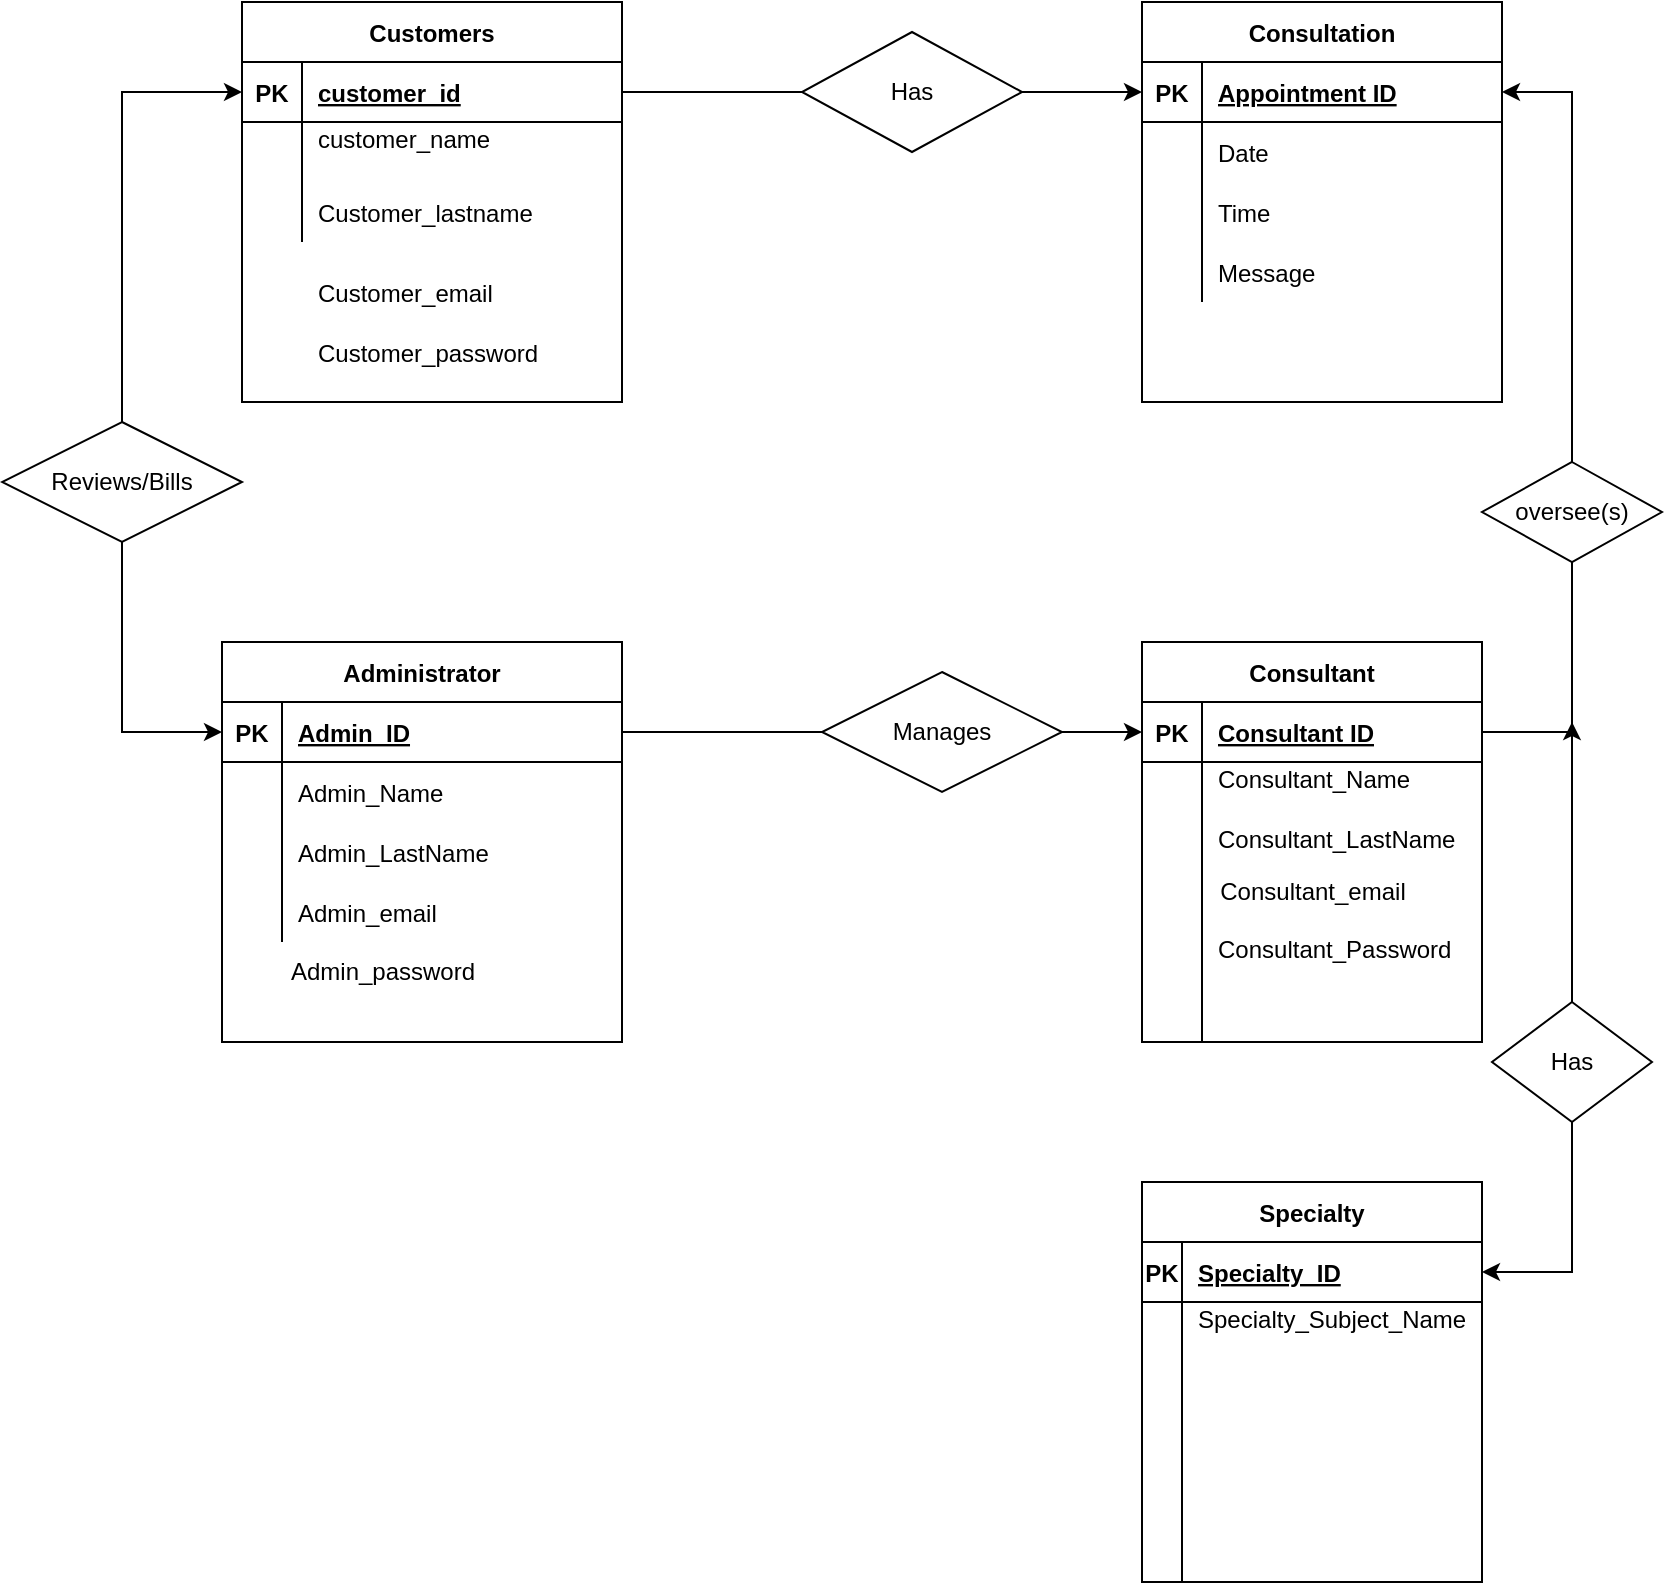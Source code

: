 <mxfile version="20.3.0" type="device"><diagram id="R2lEEEUBdFMjLlhIrx00" name="Page-1"><mxGraphModel dx="1573" dy="790" grid="1" gridSize="10" guides="1" tooltips="1" connect="1" arrows="1" fold="1" page="1" pageScale="1" pageWidth="850" pageHeight="1100" math="0" shadow="0" extFonts="Permanent Marker^https://fonts.googleapis.com/css?family=Permanent+Marker"><root><mxCell id="0"/><mxCell id="1" parent="0"/><mxCell id="9DPqi7sAsp3hdBcI96fN-16" value="Customers" style="shape=table;startSize=30;container=1;collapsible=1;childLayout=tableLayout;fixedRows=1;rowLines=0;fontStyle=1;align=center;resizeLast=1;" parent="1" vertex="1"><mxGeometry x="130" y="40" width="190" height="200" as="geometry"/></mxCell><mxCell id="9DPqi7sAsp3hdBcI96fN-17" value="" style="shape=tableRow;horizontal=0;startSize=0;swimlaneHead=0;swimlaneBody=0;fillColor=none;collapsible=0;dropTarget=0;points=[[0,0.5],[1,0.5]];portConstraint=eastwest;top=0;left=0;right=0;bottom=1;" parent="9DPqi7sAsp3hdBcI96fN-16" vertex="1"><mxGeometry y="30" width="190" height="30" as="geometry"/></mxCell><mxCell id="9DPqi7sAsp3hdBcI96fN-18" value="PK" style="shape=partialRectangle;connectable=0;fillColor=none;top=0;left=0;bottom=0;right=0;fontStyle=1;overflow=hidden;" parent="9DPqi7sAsp3hdBcI96fN-17" vertex="1"><mxGeometry width="30" height="30" as="geometry"><mxRectangle width="30" height="30" as="alternateBounds"/></mxGeometry></mxCell><mxCell id="9DPqi7sAsp3hdBcI96fN-19" value="customer_id" style="shape=partialRectangle;connectable=0;fillColor=none;top=0;left=0;bottom=0;right=0;align=left;spacingLeft=6;fontStyle=5;overflow=hidden;" parent="9DPqi7sAsp3hdBcI96fN-17" vertex="1"><mxGeometry x="30" width="160" height="30" as="geometry"><mxRectangle width="160" height="30" as="alternateBounds"/></mxGeometry></mxCell><mxCell id="9DPqi7sAsp3hdBcI96fN-20" value="" style="shape=tableRow;horizontal=0;startSize=0;swimlaneHead=0;swimlaneBody=0;fillColor=none;collapsible=0;dropTarget=0;points=[[0,0.5],[1,0.5]];portConstraint=eastwest;top=0;left=0;right=0;bottom=0;" parent="9DPqi7sAsp3hdBcI96fN-16" vertex="1"><mxGeometry y="60" width="190" height="30" as="geometry"/></mxCell><mxCell id="9DPqi7sAsp3hdBcI96fN-21" value="" style="shape=partialRectangle;connectable=0;fillColor=none;top=0;left=0;bottom=0;right=0;editable=1;overflow=hidden;" parent="9DPqi7sAsp3hdBcI96fN-20" vertex="1"><mxGeometry width="30" height="30" as="geometry"><mxRectangle width="30" height="30" as="alternateBounds"/></mxGeometry></mxCell><mxCell id="9DPqi7sAsp3hdBcI96fN-22" value="customer_name &#10;" style="shape=partialRectangle;connectable=0;fillColor=none;top=0;left=0;bottom=0;right=0;align=left;spacingLeft=6;overflow=hidden;" parent="9DPqi7sAsp3hdBcI96fN-20" vertex="1"><mxGeometry x="30" width="160" height="30" as="geometry"><mxRectangle width="160" height="30" as="alternateBounds"/></mxGeometry></mxCell><mxCell id="9DPqi7sAsp3hdBcI96fN-23" value="" style="shape=tableRow;horizontal=0;startSize=0;swimlaneHead=0;swimlaneBody=0;fillColor=none;collapsible=0;dropTarget=0;points=[[0,0.5],[1,0.5]];portConstraint=eastwest;top=0;left=0;right=0;bottom=0;" parent="9DPqi7sAsp3hdBcI96fN-16" vertex="1"><mxGeometry y="90" width="190" height="30" as="geometry"/></mxCell><mxCell id="9DPqi7sAsp3hdBcI96fN-24" value="" style="shape=partialRectangle;connectable=0;fillColor=none;top=0;left=0;bottom=0;right=0;editable=1;overflow=hidden;" parent="9DPqi7sAsp3hdBcI96fN-23" vertex="1"><mxGeometry width="30" height="30" as="geometry"><mxRectangle width="30" height="30" as="alternateBounds"/></mxGeometry></mxCell><mxCell id="9DPqi7sAsp3hdBcI96fN-25" value="Customer_lastname" style="shape=partialRectangle;connectable=0;fillColor=none;top=0;left=0;bottom=0;right=0;align=left;spacingLeft=6;overflow=hidden;" parent="9DPqi7sAsp3hdBcI96fN-23" vertex="1"><mxGeometry x="30" width="160" height="30" as="geometry"><mxRectangle width="160" height="30" as="alternateBounds"/></mxGeometry></mxCell><mxCell id="9DPqi7sAsp3hdBcI96fN-29" value="Consultation" style="shape=table;startSize=30;container=1;collapsible=1;childLayout=tableLayout;fixedRows=1;rowLines=0;fontStyle=1;align=center;resizeLast=1;" parent="1" vertex="1"><mxGeometry x="580" y="40" width="180" height="200" as="geometry"/></mxCell><mxCell id="9DPqi7sAsp3hdBcI96fN-30" value="" style="shape=tableRow;horizontal=0;startSize=0;swimlaneHead=0;swimlaneBody=0;fillColor=none;collapsible=0;dropTarget=0;points=[[0,0.5],[1,0.5]];portConstraint=eastwest;top=0;left=0;right=0;bottom=1;" parent="9DPqi7sAsp3hdBcI96fN-29" vertex="1"><mxGeometry y="30" width="180" height="30" as="geometry"/></mxCell><mxCell id="9DPqi7sAsp3hdBcI96fN-31" value="PK" style="shape=partialRectangle;connectable=0;fillColor=none;top=0;left=0;bottom=0;right=0;fontStyle=1;overflow=hidden;" parent="9DPqi7sAsp3hdBcI96fN-30" vertex="1"><mxGeometry width="30" height="30" as="geometry"><mxRectangle width="30" height="30" as="alternateBounds"/></mxGeometry></mxCell><mxCell id="9DPqi7sAsp3hdBcI96fN-32" value="Appointment ID" style="shape=partialRectangle;connectable=0;fillColor=none;top=0;left=0;bottom=0;right=0;align=left;spacingLeft=6;fontStyle=5;overflow=hidden;" parent="9DPqi7sAsp3hdBcI96fN-30" vertex="1"><mxGeometry x="30" width="150" height="30" as="geometry"><mxRectangle width="150" height="30" as="alternateBounds"/></mxGeometry></mxCell><mxCell id="9DPqi7sAsp3hdBcI96fN-33" value="" style="shape=tableRow;horizontal=0;startSize=0;swimlaneHead=0;swimlaneBody=0;fillColor=none;collapsible=0;dropTarget=0;points=[[0,0.5],[1,0.5]];portConstraint=eastwest;top=0;left=0;right=0;bottom=0;" parent="9DPqi7sAsp3hdBcI96fN-29" vertex="1"><mxGeometry y="60" width="180" height="30" as="geometry"/></mxCell><mxCell id="9DPqi7sAsp3hdBcI96fN-34" value="" style="shape=partialRectangle;connectable=0;fillColor=none;top=0;left=0;bottom=0;right=0;editable=1;overflow=hidden;" parent="9DPqi7sAsp3hdBcI96fN-33" vertex="1"><mxGeometry width="30" height="30" as="geometry"><mxRectangle width="30" height="30" as="alternateBounds"/></mxGeometry></mxCell><mxCell id="9DPqi7sAsp3hdBcI96fN-35" value="Date" style="shape=partialRectangle;connectable=0;fillColor=none;top=0;left=0;bottom=0;right=0;align=left;spacingLeft=6;overflow=hidden;" parent="9DPqi7sAsp3hdBcI96fN-33" vertex="1"><mxGeometry x="30" width="150" height="30" as="geometry"><mxRectangle width="150" height="30" as="alternateBounds"/></mxGeometry></mxCell><mxCell id="9DPqi7sAsp3hdBcI96fN-36" value="" style="shape=tableRow;horizontal=0;startSize=0;swimlaneHead=0;swimlaneBody=0;fillColor=none;collapsible=0;dropTarget=0;points=[[0,0.5],[1,0.5]];portConstraint=eastwest;top=0;left=0;right=0;bottom=0;" parent="9DPqi7sAsp3hdBcI96fN-29" vertex="1"><mxGeometry y="90" width="180" height="30" as="geometry"/></mxCell><mxCell id="9DPqi7sAsp3hdBcI96fN-37" value="" style="shape=partialRectangle;connectable=0;fillColor=none;top=0;left=0;bottom=0;right=0;editable=1;overflow=hidden;" parent="9DPqi7sAsp3hdBcI96fN-36" vertex="1"><mxGeometry width="30" height="30" as="geometry"><mxRectangle width="30" height="30" as="alternateBounds"/></mxGeometry></mxCell><mxCell id="9DPqi7sAsp3hdBcI96fN-38" value="Time" style="shape=partialRectangle;connectable=0;fillColor=none;top=0;left=0;bottom=0;right=0;align=left;spacingLeft=6;overflow=hidden;" parent="9DPqi7sAsp3hdBcI96fN-36" vertex="1"><mxGeometry x="30" width="150" height="30" as="geometry"><mxRectangle width="150" height="30" as="alternateBounds"/></mxGeometry></mxCell><mxCell id="9DPqi7sAsp3hdBcI96fN-39" value="" style="shape=tableRow;horizontal=0;startSize=0;swimlaneHead=0;swimlaneBody=0;fillColor=none;collapsible=0;dropTarget=0;points=[[0,0.5],[1,0.5]];portConstraint=eastwest;top=0;left=0;right=0;bottom=0;" parent="9DPqi7sAsp3hdBcI96fN-29" vertex="1"><mxGeometry y="120" width="180" height="30" as="geometry"/></mxCell><mxCell id="9DPqi7sAsp3hdBcI96fN-40" value="" style="shape=partialRectangle;connectable=0;fillColor=none;top=0;left=0;bottom=0;right=0;editable=1;overflow=hidden;" parent="9DPqi7sAsp3hdBcI96fN-39" vertex="1"><mxGeometry width="30" height="30" as="geometry"><mxRectangle width="30" height="30" as="alternateBounds"/></mxGeometry></mxCell><mxCell id="9DPqi7sAsp3hdBcI96fN-41" value="Message" style="shape=partialRectangle;connectable=0;fillColor=none;top=0;left=0;bottom=0;right=0;align=left;spacingLeft=6;overflow=hidden;" parent="9DPqi7sAsp3hdBcI96fN-39" vertex="1"><mxGeometry x="30" width="150" height="30" as="geometry"><mxRectangle width="150" height="30" as="alternateBounds"/></mxGeometry></mxCell><mxCell id="9DPqi7sAsp3hdBcI96fN-42" value="Consultant" style="shape=table;startSize=30;container=1;collapsible=1;childLayout=tableLayout;fixedRows=1;rowLines=0;fontStyle=1;align=center;resizeLast=1;" parent="1" vertex="1"><mxGeometry x="580" y="360" width="170" height="200" as="geometry"/></mxCell><mxCell id="9DPqi7sAsp3hdBcI96fN-43" value="" style="shape=tableRow;horizontal=0;startSize=0;swimlaneHead=0;swimlaneBody=0;fillColor=none;collapsible=0;dropTarget=0;points=[[0,0.5],[1,0.5]];portConstraint=eastwest;top=0;left=0;right=0;bottom=1;" parent="9DPqi7sAsp3hdBcI96fN-42" vertex="1"><mxGeometry y="30" width="170" height="30" as="geometry"/></mxCell><mxCell id="9DPqi7sAsp3hdBcI96fN-44" value="PK" style="shape=partialRectangle;connectable=0;fillColor=none;top=0;left=0;bottom=0;right=0;fontStyle=1;overflow=hidden;" parent="9DPqi7sAsp3hdBcI96fN-43" vertex="1"><mxGeometry width="30" height="30" as="geometry"><mxRectangle width="30" height="30" as="alternateBounds"/></mxGeometry></mxCell><mxCell id="9DPqi7sAsp3hdBcI96fN-45" value="Consultant ID" style="shape=partialRectangle;connectable=0;fillColor=none;top=0;left=0;bottom=0;right=0;align=left;spacingLeft=6;fontStyle=5;overflow=hidden;" parent="9DPqi7sAsp3hdBcI96fN-43" vertex="1"><mxGeometry x="30" width="140" height="30" as="geometry"><mxRectangle width="140" height="30" as="alternateBounds"/></mxGeometry></mxCell><mxCell id="9DPqi7sAsp3hdBcI96fN-46" value="" style="shape=tableRow;horizontal=0;startSize=0;swimlaneHead=0;swimlaneBody=0;fillColor=none;collapsible=0;dropTarget=0;points=[[0,0.5],[1,0.5]];portConstraint=eastwest;top=0;left=0;right=0;bottom=0;" parent="9DPqi7sAsp3hdBcI96fN-42" vertex="1"><mxGeometry y="60" width="170" height="30" as="geometry"/></mxCell><mxCell id="9DPqi7sAsp3hdBcI96fN-47" value="" style="shape=partialRectangle;connectable=0;fillColor=none;top=0;left=0;bottom=0;right=0;editable=1;overflow=hidden;" parent="9DPqi7sAsp3hdBcI96fN-46" vertex="1"><mxGeometry width="30" height="30" as="geometry"><mxRectangle width="30" height="30" as="alternateBounds"/></mxGeometry></mxCell><mxCell id="9DPqi7sAsp3hdBcI96fN-48" value="Consultant_Name&#10;" style="shape=partialRectangle;connectable=0;fillColor=none;top=0;left=0;bottom=0;right=0;align=left;spacingLeft=6;overflow=hidden;" parent="9DPqi7sAsp3hdBcI96fN-46" vertex="1"><mxGeometry x="30" width="140" height="30" as="geometry"><mxRectangle width="140" height="30" as="alternateBounds"/></mxGeometry></mxCell><mxCell id="9DPqi7sAsp3hdBcI96fN-49" value="" style="shape=tableRow;horizontal=0;startSize=0;swimlaneHead=0;swimlaneBody=0;fillColor=none;collapsible=0;dropTarget=0;points=[[0,0.5],[1,0.5]];portConstraint=eastwest;top=0;left=0;right=0;bottom=0;" parent="9DPqi7sAsp3hdBcI96fN-42" vertex="1"><mxGeometry y="90" width="170" height="30" as="geometry"/></mxCell><mxCell id="9DPqi7sAsp3hdBcI96fN-50" value="" style="shape=partialRectangle;connectable=0;fillColor=none;top=0;left=0;bottom=0;right=0;editable=1;overflow=hidden;" parent="9DPqi7sAsp3hdBcI96fN-49" vertex="1"><mxGeometry width="30" height="30" as="geometry"><mxRectangle width="30" height="30" as="alternateBounds"/></mxGeometry></mxCell><mxCell id="9DPqi7sAsp3hdBcI96fN-51" value="Consultant_LastName&#10;&#10;" style="shape=partialRectangle;connectable=0;fillColor=none;top=0;left=0;bottom=0;right=0;align=left;spacingLeft=6;overflow=hidden;" parent="9DPqi7sAsp3hdBcI96fN-49" vertex="1"><mxGeometry x="30" width="140" height="30" as="geometry"><mxRectangle width="140" height="30" as="alternateBounds"/></mxGeometry></mxCell><mxCell id="9DPqi7sAsp3hdBcI96fN-52" value="" style="shape=tableRow;horizontal=0;startSize=0;swimlaneHead=0;swimlaneBody=0;fillColor=none;collapsible=0;dropTarget=0;points=[[0,0.5],[1,0.5]];portConstraint=eastwest;top=0;left=0;right=0;bottom=0;" parent="9DPqi7sAsp3hdBcI96fN-42" vertex="1"><mxGeometry y="120" width="170" height="80" as="geometry"/></mxCell><mxCell id="9DPqi7sAsp3hdBcI96fN-53" value="" style="shape=partialRectangle;connectable=0;fillColor=none;top=0;left=0;bottom=0;right=0;editable=1;overflow=hidden;" parent="9DPqi7sAsp3hdBcI96fN-52" vertex="1"><mxGeometry width="30" height="80" as="geometry"><mxRectangle width="30" height="80" as="alternateBounds"/></mxGeometry></mxCell><mxCell id="9DPqi7sAsp3hdBcI96fN-54" value="Consultant_Password&#10;" style="shape=partialRectangle;connectable=0;fillColor=none;top=0;left=0;bottom=0;right=0;align=left;spacingLeft=6;overflow=hidden;" parent="9DPqi7sAsp3hdBcI96fN-52" vertex="1"><mxGeometry x="30" width="140" height="80" as="geometry"><mxRectangle width="140" height="80" as="alternateBounds"/></mxGeometry></mxCell><mxCell id="9DPqi7sAsp3hdBcI96fN-55" value="Customer_password" style="shape=partialRectangle;connectable=0;fillColor=none;top=0;left=0;bottom=0;right=0;align=left;spacingLeft=6;overflow=hidden;" parent="1" vertex="1"><mxGeometry x="160" y="200" width="250" height="30" as="geometry"><mxRectangle width="220" height="30" as="alternateBounds"/></mxGeometry></mxCell><mxCell id="9DPqi7sAsp3hdBcI96fN-56" value="Administrator" style="shape=table;startSize=30;container=1;collapsible=1;childLayout=tableLayout;fixedRows=1;rowLines=0;fontStyle=1;align=center;resizeLast=1;" parent="1" vertex="1"><mxGeometry x="120" y="360" width="200" height="200" as="geometry"/></mxCell><mxCell id="9DPqi7sAsp3hdBcI96fN-57" value="" style="shape=tableRow;horizontal=0;startSize=0;swimlaneHead=0;swimlaneBody=0;fillColor=none;collapsible=0;dropTarget=0;points=[[0,0.5],[1,0.5]];portConstraint=eastwest;top=0;left=0;right=0;bottom=1;" parent="9DPqi7sAsp3hdBcI96fN-56" vertex="1"><mxGeometry y="30" width="200" height="30" as="geometry"/></mxCell><mxCell id="9DPqi7sAsp3hdBcI96fN-58" value="PK" style="shape=partialRectangle;connectable=0;fillColor=none;top=0;left=0;bottom=0;right=0;fontStyle=1;overflow=hidden;" parent="9DPqi7sAsp3hdBcI96fN-57" vertex="1"><mxGeometry width="30" height="30" as="geometry"><mxRectangle width="30" height="30" as="alternateBounds"/></mxGeometry></mxCell><mxCell id="9DPqi7sAsp3hdBcI96fN-59" value="Admin_ID" style="shape=partialRectangle;connectable=0;fillColor=none;top=0;left=0;bottom=0;right=0;align=left;spacingLeft=6;fontStyle=5;overflow=hidden;" parent="9DPqi7sAsp3hdBcI96fN-57" vertex="1"><mxGeometry x="30" width="170" height="30" as="geometry"><mxRectangle width="170" height="30" as="alternateBounds"/></mxGeometry></mxCell><mxCell id="9DPqi7sAsp3hdBcI96fN-60" value="" style="shape=tableRow;horizontal=0;startSize=0;swimlaneHead=0;swimlaneBody=0;fillColor=none;collapsible=0;dropTarget=0;points=[[0,0.5],[1,0.5]];portConstraint=eastwest;top=0;left=0;right=0;bottom=0;" parent="9DPqi7sAsp3hdBcI96fN-56" vertex="1"><mxGeometry y="60" width="200" height="30" as="geometry"/></mxCell><mxCell id="9DPqi7sAsp3hdBcI96fN-61" value="" style="shape=partialRectangle;connectable=0;fillColor=none;top=0;left=0;bottom=0;right=0;editable=1;overflow=hidden;" parent="9DPqi7sAsp3hdBcI96fN-60" vertex="1"><mxGeometry width="30" height="30" as="geometry"><mxRectangle width="30" height="30" as="alternateBounds"/></mxGeometry></mxCell><mxCell id="9DPqi7sAsp3hdBcI96fN-62" value="Admin_Name" style="shape=partialRectangle;connectable=0;fillColor=none;top=0;left=0;bottom=0;right=0;align=left;spacingLeft=6;overflow=hidden;" parent="9DPqi7sAsp3hdBcI96fN-60" vertex="1"><mxGeometry x="30" width="170" height="30" as="geometry"><mxRectangle width="170" height="30" as="alternateBounds"/></mxGeometry></mxCell><mxCell id="9DPqi7sAsp3hdBcI96fN-63" value="" style="shape=tableRow;horizontal=0;startSize=0;swimlaneHead=0;swimlaneBody=0;fillColor=none;collapsible=0;dropTarget=0;points=[[0,0.5],[1,0.5]];portConstraint=eastwest;top=0;left=0;right=0;bottom=0;" parent="9DPqi7sAsp3hdBcI96fN-56" vertex="1"><mxGeometry y="90" width="200" height="30" as="geometry"/></mxCell><mxCell id="9DPqi7sAsp3hdBcI96fN-64" value="" style="shape=partialRectangle;connectable=0;fillColor=none;top=0;left=0;bottom=0;right=0;editable=1;overflow=hidden;" parent="9DPqi7sAsp3hdBcI96fN-63" vertex="1"><mxGeometry width="30" height="30" as="geometry"><mxRectangle width="30" height="30" as="alternateBounds"/></mxGeometry></mxCell><mxCell id="9DPqi7sAsp3hdBcI96fN-65" value="Admin_LastName" style="shape=partialRectangle;connectable=0;fillColor=none;top=0;left=0;bottom=0;right=0;align=left;spacingLeft=6;overflow=hidden;" parent="9DPqi7sAsp3hdBcI96fN-63" vertex="1"><mxGeometry x="30" width="170" height="30" as="geometry"><mxRectangle width="170" height="30" as="alternateBounds"/></mxGeometry></mxCell><mxCell id="9DPqi7sAsp3hdBcI96fN-66" value="" style="shape=tableRow;horizontal=0;startSize=0;swimlaneHead=0;swimlaneBody=0;fillColor=none;collapsible=0;dropTarget=0;points=[[0,0.5],[1,0.5]];portConstraint=eastwest;top=0;left=0;right=0;bottom=0;" parent="9DPqi7sAsp3hdBcI96fN-56" vertex="1"><mxGeometry y="120" width="200" height="30" as="geometry"/></mxCell><mxCell id="9DPqi7sAsp3hdBcI96fN-67" value="" style="shape=partialRectangle;connectable=0;fillColor=none;top=0;left=0;bottom=0;right=0;editable=1;overflow=hidden;" parent="9DPqi7sAsp3hdBcI96fN-66" vertex="1"><mxGeometry width="30" height="30" as="geometry"><mxRectangle width="30" height="30" as="alternateBounds"/></mxGeometry></mxCell><mxCell id="9DPqi7sAsp3hdBcI96fN-68" value="Admin_email" style="shape=partialRectangle;connectable=0;fillColor=none;top=0;left=0;bottom=0;right=0;align=left;spacingLeft=6;overflow=hidden;" parent="9DPqi7sAsp3hdBcI96fN-66" vertex="1"><mxGeometry x="30" width="170" height="30" as="geometry"><mxRectangle width="170" height="30" as="alternateBounds"/></mxGeometry></mxCell><mxCell id="9DPqi7sAsp3hdBcI96fN-71" style="edgeStyle=orthogonalEdgeStyle;rounded=0;orthogonalLoop=1;jettySize=auto;html=1;entryX=0;entryY=0.5;entryDx=0;entryDy=0;" parent="1" source="9DPqi7sAsp3hdBcI96fN-69" target="9DPqi7sAsp3hdBcI96fN-30" edge="1"><mxGeometry relative="1" as="geometry"/></mxCell><mxCell id="9DPqi7sAsp3hdBcI96fN-72" style="edgeStyle=orthogonalEdgeStyle;rounded=0;orthogonalLoop=1;jettySize=auto;html=1;exitX=0;exitY=0.5;exitDx=0;exitDy=0;entryX=1;entryY=0.5;entryDx=0;entryDy=0;endArrow=none;endFill=0;" parent="1" source="9DPqi7sAsp3hdBcI96fN-69" target="9DPqi7sAsp3hdBcI96fN-17" edge="1"><mxGeometry relative="1" as="geometry"/></mxCell><mxCell id="9DPqi7sAsp3hdBcI96fN-69" value="Has" style="shape=rhombus;perimeter=rhombusPerimeter;whiteSpace=wrap;html=1;align=center;" parent="1" vertex="1"><mxGeometry x="410" y="55" width="110" height="60" as="geometry"/></mxCell><mxCell id="9DPqi7sAsp3hdBcI96fN-74" style="edgeStyle=orthogonalEdgeStyle;rounded=0;orthogonalLoop=1;jettySize=auto;html=1;entryX=0;entryY=0.5;entryDx=0;entryDy=0;endArrow=classic;endFill=1;" parent="1" source="9DPqi7sAsp3hdBcI96fN-73" target="9DPqi7sAsp3hdBcI96fN-17" edge="1"><mxGeometry relative="1" as="geometry"/></mxCell><mxCell id="9DPqi7sAsp3hdBcI96fN-75" style="edgeStyle=orthogonalEdgeStyle;rounded=0;orthogonalLoop=1;jettySize=auto;html=1;entryX=0;entryY=0.5;entryDx=0;entryDy=0;endArrow=classic;endFill=1;" parent="1" source="9DPqi7sAsp3hdBcI96fN-73" target="9DPqi7sAsp3hdBcI96fN-57" edge="1"><mxGeometry relative="1" as="geometry"/></mxCell><mxCell id="9DPqi7sAsp3hdBcI96fN-73" value="Reviews/Bills" style="shape=rhombus;perimeter=rhombusPerimeter;whiteSpace=wrap;html=1;align=center;" parent="1" vertex="1"><mxGeometry x="10" y="250" width="120" height="60" as="geometry"/></mxCell><mxCell id="9DPqi7sAsp3hdBcI96fN-77" style="edgeStyle=orthogonalEdgeStyle;rounded=0;orthogonalLoop=1;jettySize=auto;html=1;entryX=0;entryY=0.5;entryDx=0;entryDy=0;endArrow=classic;endFill=1;" parent="1" source="9DPqi7sAsp3hdBcI96fN-76" target="9DPqi7sAsp3hdBcI96fN-43" edge="1"><mxGeometry relative="1" as="geometry"/></mxCell><mxCell id="9DPqi7sAsp3hdBcI96fN-78" style="edgeStyle=orthogonalEdgeStyle;rounded=0;orthogonalLoop=1;jettySize=auto;html=1;entryX=1;entryY=0.5;entryDx=0;entryDy=0;endArrow=none;endFill=0;" parent="1" source="9DPqi7sAsp3hdBcI96fN-76" target="9DPqi7sAsp3hdBcI96fN-57" edge="1"><mxGeometry relative="1" as="geometry"/></mxCell><mxCell id="9DPqi7sAsp3hdBcI96fN-76" value="Manages" style="shape=rhombus;perimeter=rhombusPerimeter;whiteSpace=wrap;html=1;align=center;" parent="1" vertex="1"><mxGeometry x="420" y="375" width="120" height="60" as="geometry"/></mxCell><mxCell id="9DPqi7sAsp3hdBcI96fN-79" value="Customer_email" style="shape=partialRectangle;connectable=0;fillColor=none;top=0;left=0;bottom=0;right=0;align=left;spacingLeft=6;overflow=hidden;" parent="1" vertex="1"><mxGeometry x="160" y="170" width="280" height="30" as="geometry"><mxRectangle width="280" height="30" as="alternateBounds"/></mxGeometry></mxCell><mxCell id="9DPqi7sAsp3hdBcI96fN-80" value="Admin_password" style="text;html=1;align=center;verticalAlign=middle;resizable=0;points=[];autosize=1;strokeColor=none;fillColor=none;" parent="1" vertex="1"><mxGeometry x="140" y="510" width="120" height="30" as="geometry"/></mxCell><mxCell id="9DPqi7sAsp3hdBcI96fN-81" value="Consultant_email" style="text;html=1;align=center;verticalAlign=middle;resizable=0;points=[];autosize=1;strokeColor=none;fillColor=none;" parent="1" vertex="1"><mxGeometry x="605" y="470" width="120" height="30" as="geometry"/></mxCell><mxCell id="9DPqi7sAsp3hdBcI96fN-84" style="edgeStyle=orthogonalEdgeStyle;rounded=0;orthogonalLoop=1;jettySize=auto;html=1;entryX=1;entryY=0.5;entryDx=0;entryDy=0;endArrow=classic;endFill=1;startArrow=none;startFill=0;" parent="1" source="9DPqi7sAsp3hdBcI96fN-83" target="9DPqi7sAsp3hdBcI96fN-30" edge="1"><mxGeometry relative="1" as="geometry"/></mxCell><mxCell id="9DPqi7sAsp3hdBcI96fN-85" style="edgeStyle=orthogonalEdgeStyle;rounded=0;orthogonalLoop=1;jettySize=auto;html=1;startArrow=none;startFill=0;endArrow=none;endFill=0;" parent="1" source="9DPqi7sAsp3hdBcI96fN-83" target="9DPqi7sAsp3hdBcI96fN-43" edge="1"><mxGeometry relative="1" as="geometry"/></mxCell><mxCell id="9DPqi7sAsp3hdBcI96fN-83" value="oversee(s)" style="shape=rhombus;perimeter=rhombusPerimeter;whiteSpace=wrap;html=1;align=center;" parent="1" vertex="1"><mxGeometry x="750" y="270" width="90" height="50" as="geometry"/></mxCell><mxCell id="Kec9HmZVKMRWQeM2NmtK-2" value="Specialty" style="shape=table;startSize=30;container=1;collapsible=1;childLayout=tableLayout;fixedRows=1;rowLines=0;fontStyle=1;align=center;resizeLast=1;" vertex="1" parent="1"><mxGeometry x="580" y="630" width="170" height="200" as="geometry"/></mxCell><mxCell id="Kec9HmZVKMRWQeM2NmtK-3" value="" style="shape=tableRow;horizontal=0;startSize=0;swimlaneHead=0;swimlaneBody=0;fillColor=none;collapsible=0;dropTarget=0;points=[[0,0.5],[1,0.5]];portConstraint=eastwest;top=0;left=0;right=0;bottom=1;" vertex="1" parent="Kec9HmZVKMRWQeM2NmtK-2"><mxGeometry y="30" width="170" height="30" as="geometry"/></mxCell><mxCell id="Kec9HmZVKMRWQeM2NmtK-4" value="PK" style="shape=partialRectangle;connectable=0;fillColor=none;top=0;left=0;bottom=0;right=0;fontStyle=1;overflow=hidden;" vertex="1" parent="Kec9HmZVKMRWQeM2NmtK-3"><mxGeometry width="20" height="30" as="geometry"><mxRectangle width="20" height="30" as="alternateBounds"/></mxGeometry></mxCell><mxCell id="Kec9HmZVKMRWQeM2NmtK-5" value="Specialty_ID" style="shape=partialRectangle;connectable=0;fillColor=none;top=0;left=0;bottom=0;right=0;align=left;spacingLeft=6;fontStyle=5;overflow=hidden;" vertex="1" parent="Kec9HmZVKMRWQeM2NmtK-3"><mxGeometry x="20" width="150" height="30" as="geometry"><mxRectangle width="150" height="30" as="alternateBounds"/></mxGeometry></mxCell><mxCell id="Kec9HmZVKMRWQeM2NmtK-6" value="" style="shape=tableRow;horizontal=0;startSize=0;swimlaneHead=0;swimlaneBody=0;fillColor=none;collapsible=0;dropTarget=0;points=[[0,0.5],[1,0.5]];portConstraint=eastwest;top=0;left=0;right=0;bottom=0;" vertex="1" parent="Kec9HmZVKMRWQeM2NmtK-2"><mxGeometry y="60" width="170" height="30" as="geometry"/></mxCell><mxCell id="Kec9HmZVKMRWQeM2NmtK-7" value="" style="shape=partialRectangle;connectable=0;fillColor=none;top=0;left=0;bottom=0;right=0;editable=1;overflow=hidden;" vertex="1" parent="Kec9HmZVKMRWQeM2NmtK-6"><mxGeometry width="20" height="30" as="geometry"><mxRectangle width="20" height="30" as="alternateBounds"/></mxGeometry></mxCell><mxCell id="Kec9HmZVKMRWQeM2NmtK-8" value="Specialty_Subject_Name&#10;" style="shape=partialRectangle;connectable=0;fillColor=none;top=0;left=0;bottom=0;right=0;align=left;spacingLeft=6;overflow=hidden;" vertex="1" parent="Kec9HmZVKMRWQeM2NmtK-6"><mxGeometry x="20" width="150" height="30" as="geometry"><mxRectangle width="150" height="30" as="alternateBounds"/></mxGeometry></mxCell><mxCell id="Kec9HmZVKMRWQeM2NmtK-9" value="" style="shape=tableRow;horizontal=0;startSize=0;swimlaneHead=0;swimlaneBody=0;fillColor=none;collapsible=0;dropTarget=0;points=[[0,0.5],[1,0.5]];portConstraint=eastwest;top=0;left=0;right=0;bottom=0;" vertex="1" parent="Kec9HmZVKMRWQeM2NmtK-2"><mxGeometry y="90" width="170" height="30" as="geometry"/></mxCell><mxCell id="Kec9HmZVKMRWQeM2NmtK-10" value="" style="shape=partialRectangle;connectable=0;fillColor=none;top=0;left=0;bottom=0;right=0;editable=1;overflow=hidden;" vertex="1" parent="Kec9HmZVKMRWQeM2NmtK-9"><mxGeometry width="20" height="30" as="geometry"><mxRectangle width="20" height="30" as="alternateBounds"/></mxGeometry></mxCell><mxCell id="Kec9HmZVKMRWQeM2NmtK-11" value="" style="shape=partialRectangle;connectable=0;fillColor=none;top=0;left=0;bottom=0;right=0;align=left;spacingLeft=6;overflow=hidden;" vertex="1" parent="Kec9HmZVKMRWQeM2NmtK-9"><mxGeometry x="20" width="150" height="30" as="geometry"><mxRectangle width="150" height="30" as="alternateBounds"/></mxGeometry></mxCell><mxCell id="Kec9HmZVKMRWQeM2NmtK-12" value="" style="shape=tableRow;horizontal=0;startSize=0;swimlaneHead=0;swimlaneBody=0;fillColor=none;collapsible=0;dropTarget=0;points=[[0,0.5],[1,0.5]];portConstraint=eastwest;top=0;left=0;right=0;bottom=0;" vertex="1" parent="Kec9HmZVKMRWQeM2NmtK-2"><mxGeometry y="120" width="170" height="80" as="geometry"/></mxCell><mxCell id="Kec9HmZVKMRWQeM2NmtK-13" value="" style="shape=partialRectangle;connectable=0;fillColor=none;top=0;left=0;bottom=0;right=0;editable=1;overflow=hidden;" vertex="1" parent="Kec9HmZVKMRWQeM2NmtK-12"><mxGeometry width="20" height="80" as="geometry"><mxRectangle width="20" height="80" as="alternateBounds"/></mxGeometry></mxCell><mxCell id="Kec9HmZVKMRWQeM2NmtK-14" value="" style="shape=partialRectangle;connectable=0;fillColor=none;top=0;left=0;bottom=0;right=0;align=left;spacingLeft=6;overflow=hidden;" vertex="1" parent="Kec9HmZVKMRWQeM2NmtK-12"><mxGeometry x="20" width="150" height="80" as="geometry"><mxRectangle width="150" height="80" as="alternateBounds"/></mxGeometry></mxCell><mxCell id="Kec9HmZVKMRWQeM2NmtK-16" style="edgeStyle=orthogonalEdgeStyle;rounded=0;orthogonalLoop=1;jettySize=auto;html=1;" edge="1" parent="1" source="Kec9HmZVKMRWQeM2NmtK-15" target="Kec9HmZVKMRWQeM2NmtK-3"><mxGeometry relative="1" as="geometry"><mxPoint x="800" y="690" as="targetPoint"/></mxGeometry></mxCell><mxCell id="Kec9HmZVKMRWQeM2NmtK-17" style="edgeStyle=orthogonalEdgeStyle;rounded=0;orthogonalLoop=1;jettySize=auto;html=1;" edge="1" parent="1" source="Kec9HmZVKMRWQeM2NmtK-15"><mxGeometry relative="1" as="geometry"><mxPoint x="795" y="400" as="targetPoint"/></mxGeometry></mxCell><mxCell id="Kec9HmZVKMRWQeM2NmtK-15" value="Has" style="shape=rhombus;perimeter=rhombusPerimeter;whiteSpace=wrap;html=1;align=center;" vertex="1" parent="1"><mxGeometry x="755" y="540" width="80" height="60" as="geometry"/></mxCell></root></mxGraphModel></diagram></mxfile>